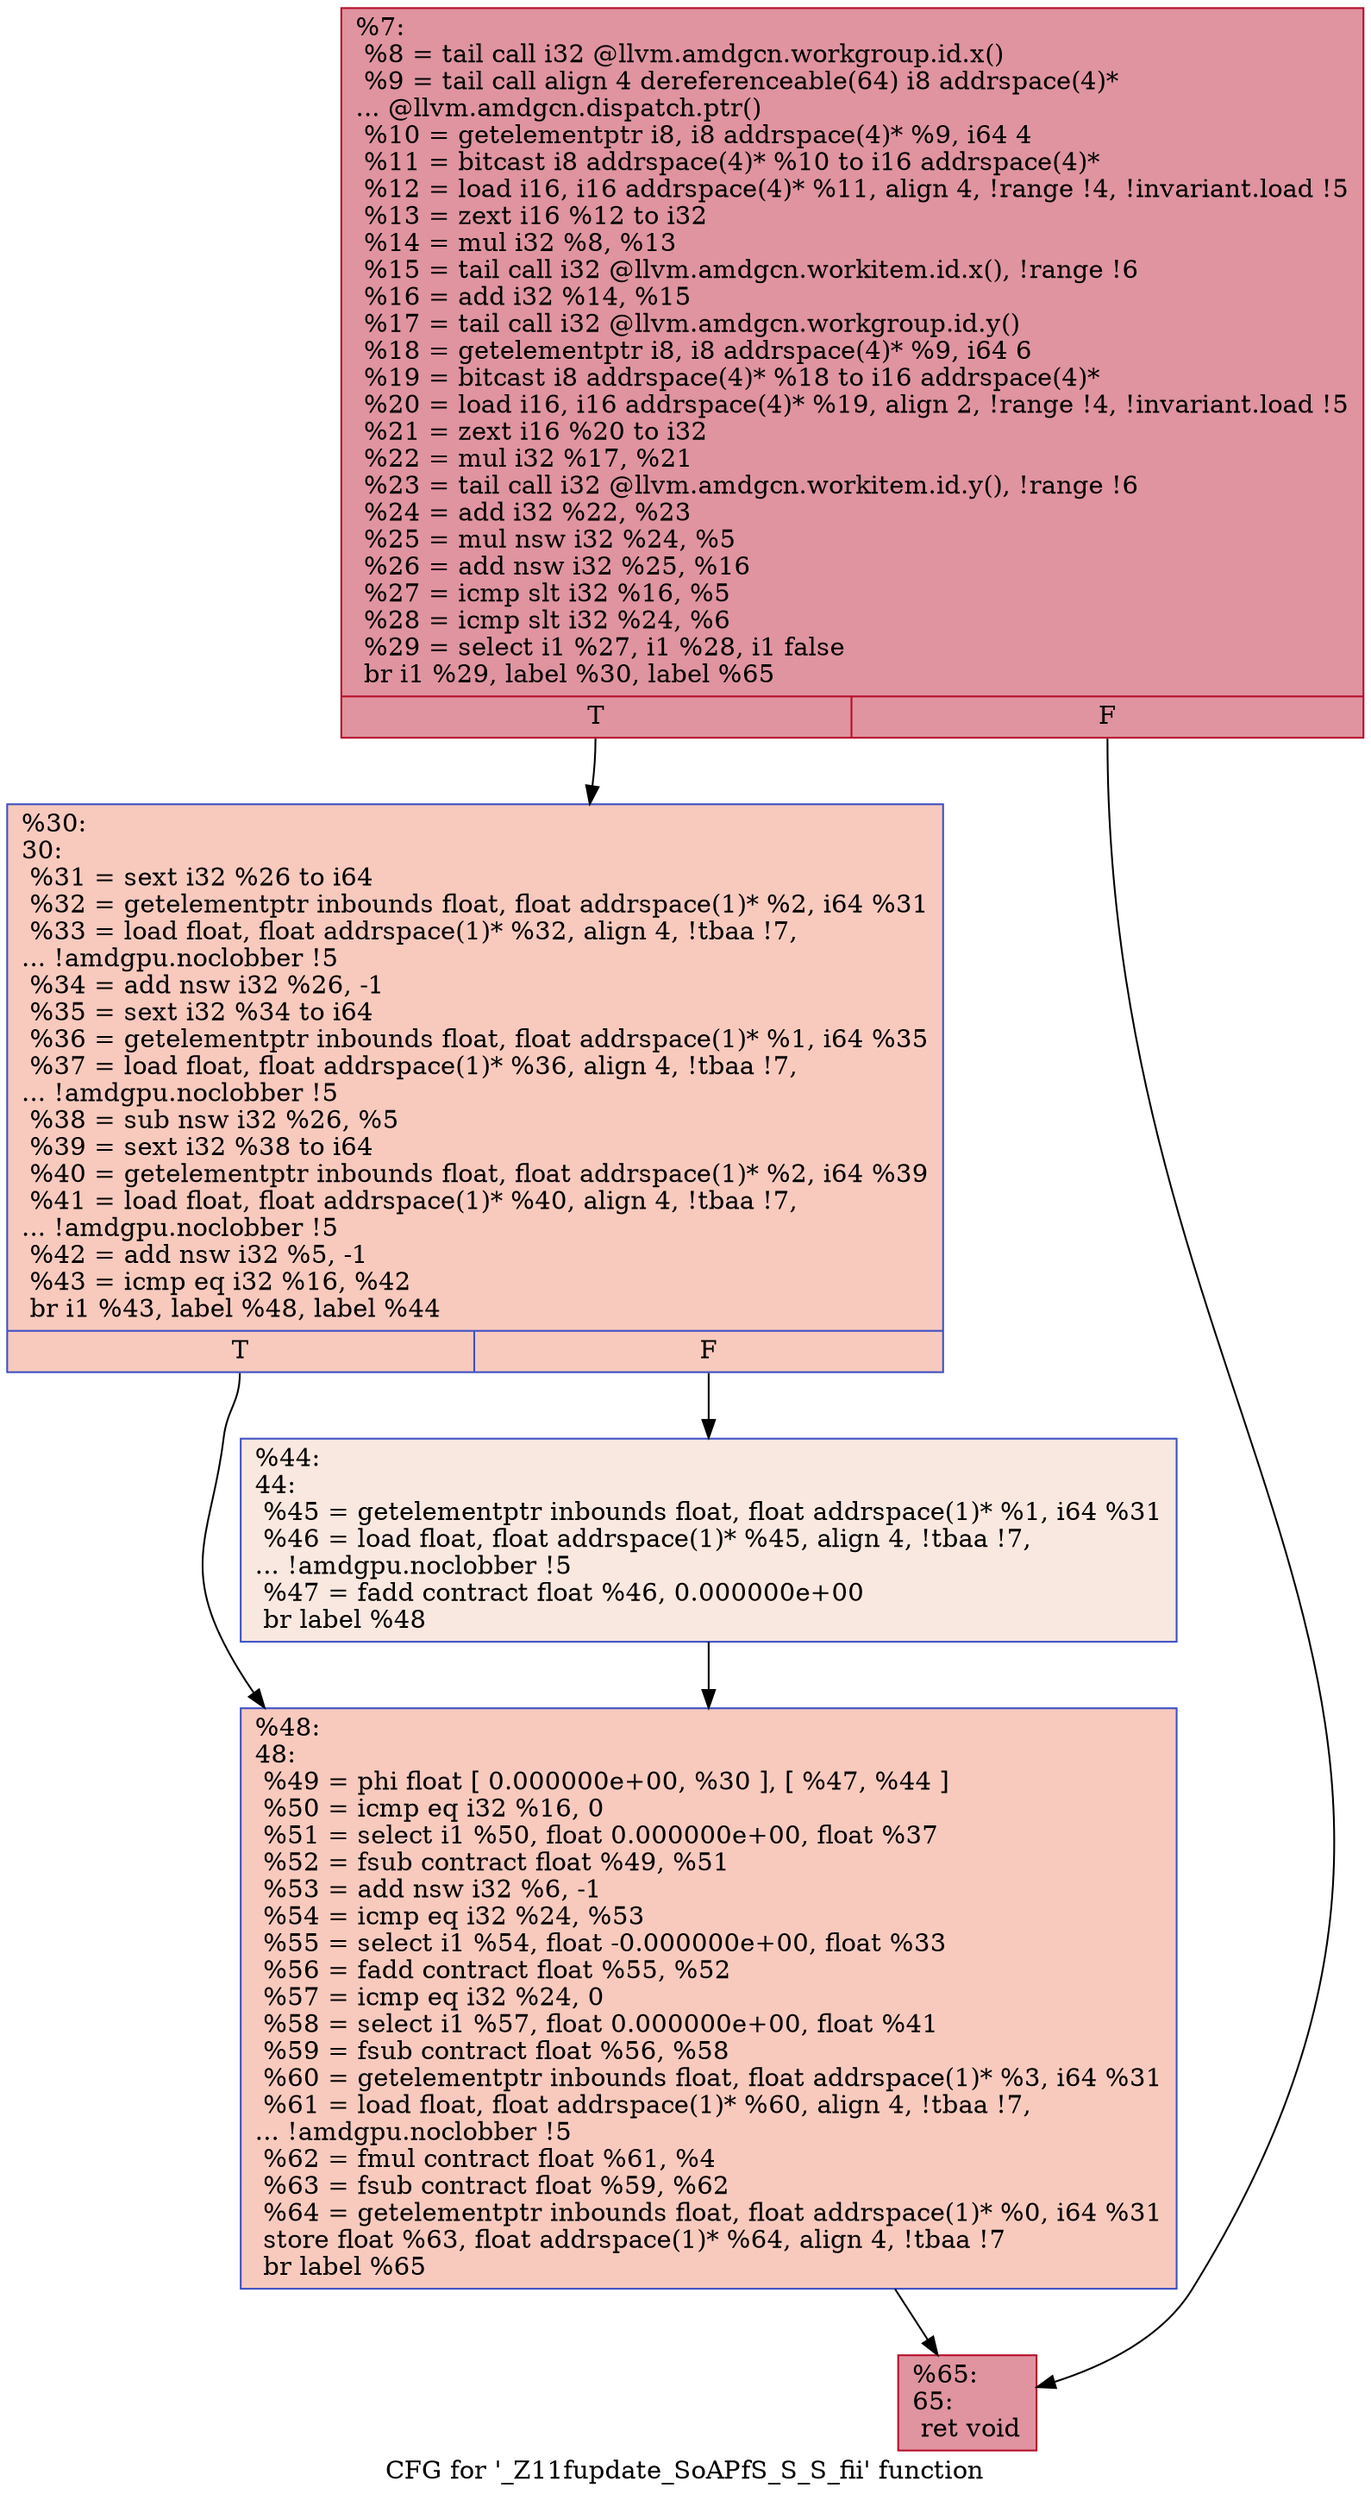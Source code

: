 digraph "CFG for '_Z11fupdate_SoAPfS_S_S_fii' function" {
	label="CFG for '_Z11fupdate_SoAPfS_S_S_fii' function";

	Node0x5336a60 [shape=record,color="#b70d28ff", style=filled, fillcolor="#b70d2870",label="{%7:\l  %8 = tail call i32 @llvm.amdgcn.workgroup.id.x()\l  %9 = tail call align 4 dereferenceable(64) i8 addrspace(4)*\l... @llvm.amdgcn.dispatch.ptr()\l  %10 = getelementptr i8, i8 addrspace(4)* %9, i64 4\l  %11 = bitcast i8 addrspace(4)* %10 to i16 addrspace(4)*\l  %12 = load i16, i16 addrspace(4)* %11, align 4, !range !4, !invariant.load !5\l  %13 = zext i16 %12 to i32\l  %14 = mul i32 %8, %13\l  %15 = tail call i32 @llvm.amdgcn.workitem.id.x(), !range !6\l  %16 = add i32 %14, %15\l  %17 = tail call i32 @llvm.amdgcn.workgroup.id.y()\l  %18 = getelementptr i8, i8 addrspace(4)* %9, i64 6\l  %19 = bitcast i8 addrspace(4)* %18 to i16 addrspace(4)*\l  %20 = load i16, i16 addrspace(4)* %19, align 2, !range !4, !invariant.load !5\l  %21 = zext i16 %20 to i32\l  %22 = mul i32 %17, %21\l  %23 = tail call i32 @llvm.amdgcn.workitem.id.y(), !range !6\l  %24 = add i32 %22, %23\l  %25 = mul nsw i32 %24, %5\l  %26 = add nsw i32 %25, %16\l  %27 = icmp slt i32 %16, %5\l  %28 = icmp slt i32 %24, %6\l  %29 = select i1 %27, i1 %28, i1 false\l  br i1 %29, label %30, label %65\l|{<s0>T|<s1>F}}"];
	Node0x5336a60:s0 -> Node0x533a5d0;
	Node0x5336a60:s1 -> Node0x533a660;
	Node0x533a5d0 [shape=record,color="#3d50c3ff", style=filled, fillcolor="#ef886b70",label="{%30:\l30:                                               \l  %31 = sext i32 %26 to i64\l  %32 = getelementptr inbounds float, float addrspace(1)* %2, i64 %31\l  %33 = load float, float addrspace(1)* %32, align 4, !tbaa !7,\l... !amdgpu.noclobber !5\l  %34 = add nsw i32 %26, -1\l  %35 = sext i32 %34 to i64\l  %36 = getelementptr inbounds float, float addrspace(1)* %1, i64 %35\l  %37 = load float, float addrspace(1)* %36, align 4, !tbaa !7,\l... !amdgpu.noclobber !5\l  %38 = sub nsw i32 %26, %5\l  %39 = sext i32 %38 to i64\l  %40 = getelementptr inbounds float, float addrspace(1)* %2, i64 %39\l  %41 = load float, float addrspace(1)* %40, align 4, !tbaa !7,\l... !amdgpu.noclobber !5\l  %42 = add nsw i32 %5, -1\l  %43 = icmp eq i32 %16, %42\l  br i1 %43, label %48, label %44\l|{<s0>T|<s1>F}}"];
	Node0x533a5d0:s0 -> Node0x533b7d0;
	Node0x533a5d0:s1 -> Node0x533b860;
	Node0x533b860 [shape=record,color="#3d50c3ff", style=filled, fillcolor="#f1ccb870",label="{%44:\l44:                                               \l  %45 = getelementptr inbounds float, float addrspace(1)* %1, i64 %31\l  %46 = load float, float addrspace(1)* %45, align 4, !tbaa !7,\l... !amdgpu.noclobber !5\l  %47 = fadd contract float %46, 0.000000e+00\l  br label %48\l}"];
	Node0x533b860 -> Node0x533b7d0;
	Node0x533b7d0 [shape=record,color="#3d50c3ff", style=filled, fillcolor="#ef886b70",label="{%48:\l48:                                               \l  %49 = phi float [ 0.000000e+00, %30 ], [ %47, %44 ]\l  %50 = icmp eq i32 %16, 0\l  %51 = select i1 %50, float 0.000000e+00, float %37\l  %52 = fsub contract float %49, %51\l  %53 = add nsw i32 %6, -1\l  %54 = icmp eq i32 %24, %53\l  %55 = select i1 %54, float -0.000000e+00, float %33\l  %56 = fadd contract float %55, %52\l  %57 = icmp eq i32 %24, 0\l  %58 = select i1 %57, float 0.000000e+00, float %41\l  %59 = fsub contract float %56, %58\l  %60 = getelementptr inbounds float, float addrspace(1)* %3, i64 %31\l  %61 = load float, float addrspace(1)* %60, align 4, !tbaa !7,\l... !amdgpu.noclobber !5\l  %62 = fmul contract float %61, %4\l  %63 = fsub contract float %59, %62\l  %64 = getelementptr inbounds float, float addrspace(1)* %0, i64 %31\l  store float %63, float addrspace(1)* %64, align 4, !tbaa !7\l  br label %65\l}"];
	Node0x533b7d0 -> Node0x533a660;
	Node0x533a660 [shape=record,color="#b70d28ff", style=filled, fillcolor="#b70d2870",label="{%65:\l65:                                               \l  ret void\l}"];
}
